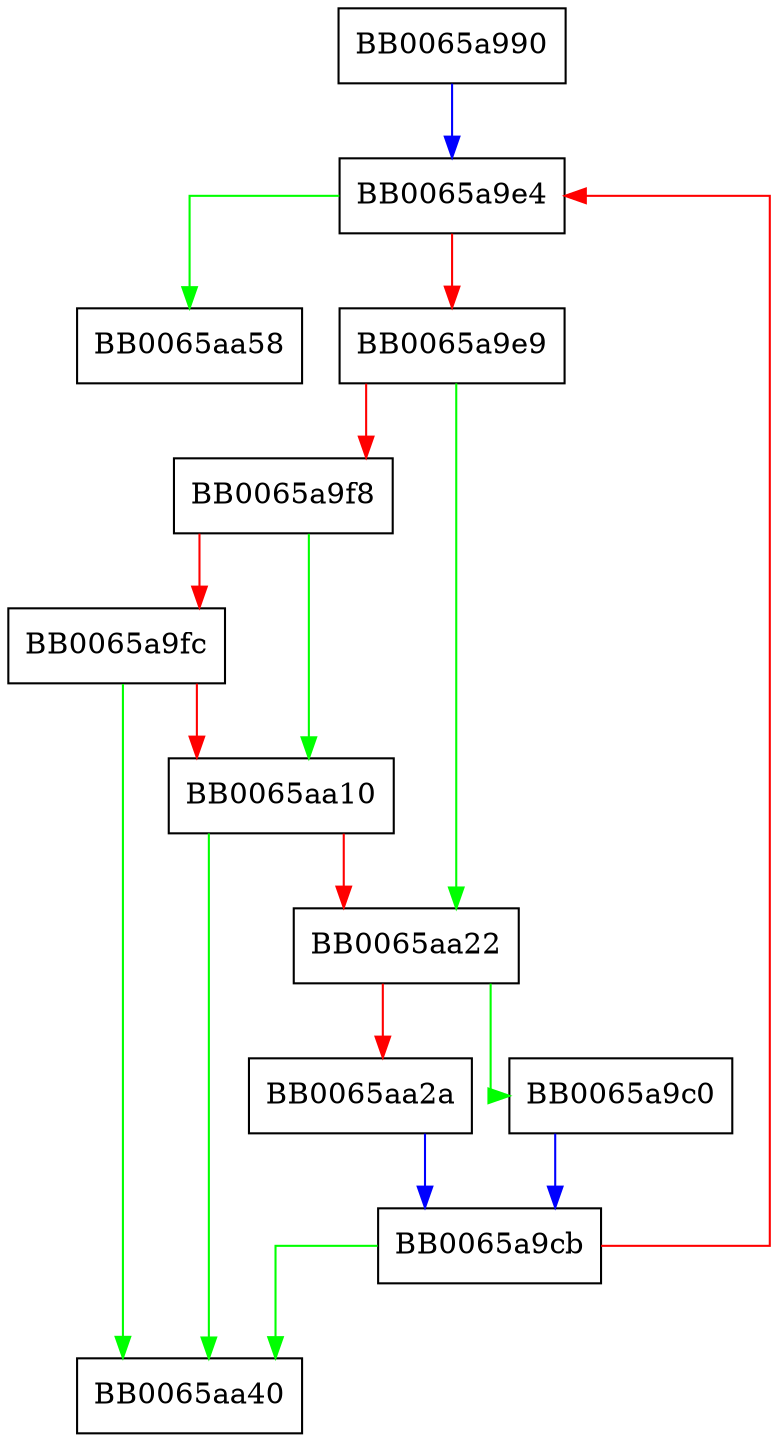 digraph X509_signature_dump {
  node [shape="box"];
  graph [splines=ortho];
  BB0065a990 -> BB0065a9e4 [color="blue"];
  BB0065a9c0 -> BB0065a9cb [color="blue"];
  BB0065a9cb -> BB0065aa40 [color="green"];
  BB0065a9cb -> BB0065a9e4 [color="red"];
  BB0065a9e4 -> BB0065aa58 [color="green"];
  BB0065a9e4 -> BB0065a9e9 [color="red"];
  BB0065a9e9 -> BB0065aa22 [color="green"];
  BB0065a9e9 -> BB0065a9f8 [color="red"];
  BB0065a9f8 -> BB0065aa10 [color="green"];
  BB0065a9f8 -> BB0065a9fc [color="red"];
  BB0065a9fc -> BB0065aa40 [color="green"];
  BB0065a9fc -> BB0065aa10 [color="red"];
  BB0065aa10 -> BB0065aa40 [color="green"];
  BB0065aa10 -> BB0065aa22 [color="red"];
  BB0065aa22 -> BB0065a9c0 [color="green"];
  BB0065aa22 -> BB0065aa2a [color="red"];
  BB0065aa2a -> BB0065a9cb [color="blue"];
}